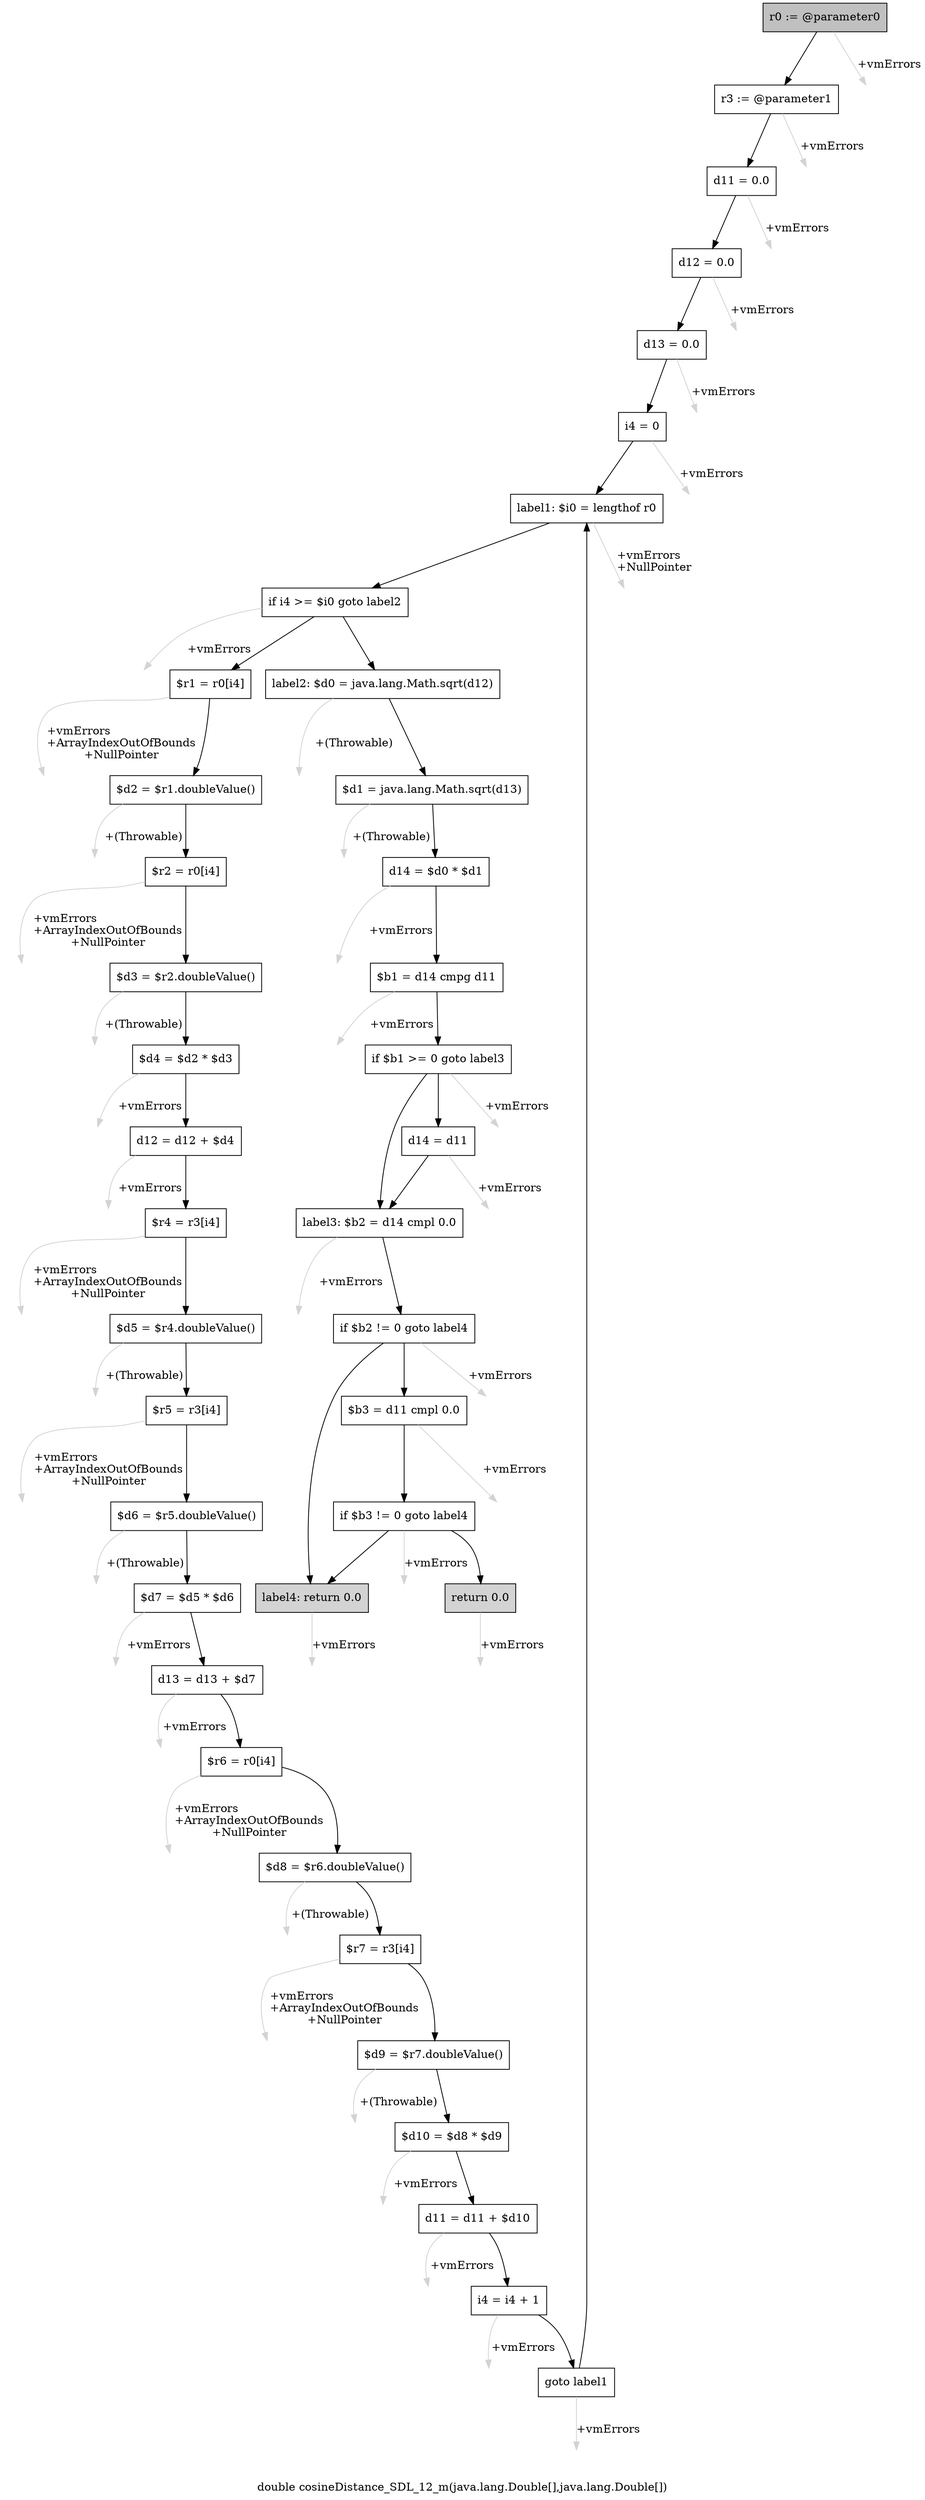 digraph "double cosineDistance_SDL_12_m(java.lang.Double[],java.lang.Double[])" {
    label="double cosineDistance_SDL_12_m(java.lang.Double[],java.lang.Double[])";
    node [shape=box];
    "0" [style=filled,fillcolor=gray,label="r0 := @parameter0",];
    "1" [label="r3 := @parameter1",];
    "0"->"1" [color=black,];
    "40" [style=invis,label="Esc",];
    "0"->"40" [color=lightgray,label="\l+vmErrors",];
    "2" [label="d11 = 0.0",];
    "1"->"2" [color=black,];
    "41" [style=invis,label="Esc",];
    "1"->"41" [color=lightgray,label="\l+vmErrors",];
    "3" [label="d12 = 0.0",];
    "2"->"3" [color=black,];
    "42" [style=invis,label="Esc",];
    "2"->"42" [color=lightgray,label="\l+vmErrors",];
    "4" [label="d13 = 0.0",];
    "3"->"4" [color=black,];
    "43" [style=invis,label="Esc",];
    "3"->"43" [color=lightgray,label="\l+vmErrors",];
    "5" [label="i4 = 0",];
    "4"->"5" [color=black,];
    "44" [style=invis,label="Esc",];
    "4"->"44" [color=lightgray,label="\l+vmErrors",];
    "6" [label="label1: $i0 = lengthof r0",];
    "5"->"6" [color=black,];
    "45" [style=invis,label="Esc",];
    "5"->"45" [color=lightgray,label="\l+vmErrors",];
    "7" [label="if i4 >= $i0 goto label2",];
    "6"->"7" [color=black,];
    "46" [style=invis,label="Esc",];
    "6"->"46" [color=lightgray,label="\l+vmErrors\l+NullPointer",];
    "8" [label="$r1 = r0[i4]",];
    "7"->"8" [color=black,];
    "28" [label="label2: $d0 = java.lang.Math.sqrt(d12)",];
    "7"->"28" [color=black,];
    "47" [style=invis,label="Esc",];
    "7"->"47" [color=lightgray,label="\l+vmErrors",];
    "9" [label="$d2 = $r1.doubleValue()",];
    "8"->"9" [color=black,];
    "48" [style=invis,label="Esc",];
    "8"->"48" [color=lightgray,label="\l+vmErrors\l+ArrayIndexOutOfBounds\l+NullPointer",];
    "10" [label="$r2 = r0[i4]",];
    "9"->"10" [color=black,];
    "49" [style=invis,label="Esc",];
    "9"->"49" [color=lightgray,label="\l+(Throwable)",];
    "11" [label="$d3 = $r2.doubleValue()",];
    "10"->"11" [color=black,];
    "50" [style=invis,label="Esc",];
    "10"->"50" [color=lightgray,label="\l+vmErrors\l+ArrayIndexOutOfBounds\l+NullPointer",];
    "12" [label="$d4 = $d2 * $d3",];
    "11"->"12" [color=black,];
    "51" [style=invis,label="Esc",];
    "11"->"51" [color=lightgray,label="\l+(Throwable)",];
    "13" [label="d12 = d12 + $d4",];
    "12"->"13" [color=black,];
    "52" [style=invis,label="Esc",];
    "12"->"52" [color=lightgray,label="\l+vmErrors",];
    "14" [label="$r4 = r3[i4]",];
    "13"->"14" [color=black,];
    "53" [style=invis,label="Esc",];
    "13"->"53" [color=lightgray,label="\l+vmErrors",];
    "15" [label="$d5 = $r4.doubleValue()",];
    "14"->"15" [color=black,];
    "54" [style=invis,label="Esc",];
    "14"->"54" [color=lightgray,label="\l+vmErrors\l+ArrayIndexOutOfBounds\l+NullPointer",];
    "16" [label="$r5 = r3[i4]",];
    "15"->"16" [color=black,];
    "55" [style=invis,label="Esc",];
    "15"->"55" [color=lightgray,label="\l+(Throwable)",];
    "17" [label="$d6 = $r5.doubleValue()",];
    "16"->"17" [color=black,];
    "56" [style=invis,label="Esc",];
    "16"->"56" [color=lightgray,label="\l+vmErrors\l+ArrayIndexOutOfBounds\l+NullPointer",];
    "18" [label="$d7 = $d5 * $d6",];
    "17"->"18" [color=black,];
    "57" [style=invis,label="Esc",];
    "17"->"57" [color=lightgray,label="\l+(Throwable)",];
    "19" [label="d13 = d13 + $d7",];
    "18"->"19" [color=black,];
    "58" [style=invis,label="Esc",];
    "18"->"58" [color=lightgray,label="\l+vmErrors",];
    "20" [label="$r6 = r0[i4]",];
    "19"->"20" [color=black,];
    "59" [style=invis,label="Esc",];
    "19"->"59" [color=lightgray,label="\l+vmErrors",];
    "21" [label="$d8 = $r6.doubleValue()",];
    "20"->"21" [color=black,];
    "60" [style=invis,label="Esc",];
    "20"->"60" [color=lightgray,label="\l+vmErrors\l+ArrayIndexOutOfBounds\l+NullPointer",];
    "22" [label="$r7 = r3[i4]",];
    "21"->"22" [color=black,];
    "61" [style=invis,label="Esc",];
    "21"->"61" [color=lightgray,label="\l+(Throwable)",];
    "23" [label="$d9 = $r7.doubleValue()",];
    "22"->"23" [color=black,];
    "62" [style=invis,label="Esc",];
    "22"->"62" [color=lightgray,label="\l+vmErrors\l+ArrayIndexOutOfBounds\l+NullPointer",];
    "24" [label="$d10 = $d8 * $d9",];
    "23"->"24" [color=black,];
    "63" [style=invis,label="Esc",];
    "23"->"63" [color=lightgray,label="\l+(Throwable)",];
    "25" [label="d11 = d11 + $d10",];
    "24"->"25" [color=black,];
    "64" [style=invis,label="Esc",];
    "24"->"64" [color=lightgray,label="\l+vmErrors",];
    "26" [label="i4 = i4 + 1",];
    "25"->"26" [color=black,];
    "65" [style=invis,label="Esc",];
    "25"->"65" [color=lightgray,label="\l+vmErrors",];
    "27" [label="goto label1",];
    "26"->"27" [color=black,];
    "66" [style=invis,label="Esc",];
    "26"->"66" [color=lightgray,label="\l+vmErrors",];
    "27"->"6" [color=black,];
    "67" [style=invis,label="Esc",];
    "27"->"67" [color=lightgray,label="\l+vmErrors",];
    "29" [label="$d1 = java.lang.Math.sqrt(d13)",];
    "28"->"29" [color=black,];
    "68" [style=invis,label="Esc",];
    "28"->"68" [color=lightgray,label="\l+(Throwable)",];
    "30" [label="d14 = $d0 * $d1",];
    "29"->"30" [color=black,];
    "69" [style=invis,label="Esc",];
    "29"->"69" [color=lightgray,label="\l+(Throwable)",];
    "31" [label="$b1 = d14 cmpg d11",];
    "30"->"31" [color=black,];
    "70" [style=invis,label="Esc",];
    "30"->"70" [color=lightgray,label="\l+vmErrors",];
    "32" [label="if $b1 >= 0 goto label3",];
    "31"->"32" [color=black,];
    "71" [style=invis,label="Esc",];
    "31"->"71" [color=lightgray,label="\l+vmErrors",];
    "33" [label="d14 = d11",];
    "32"->"33" [color=black,];
    "34" [label="label3: $b2 = d14 cmpl 0.0",];
    "32"->"34" [color=black,];
    "72" [style=invis,label="Esc",];
    "32"->"72" [color=lightgray,label="\l+vmErrors",];
    "33"->"34" [color=black,];
    "73" [style=invis,label="Esc",];
    "33"->"73" [color=lightgray,label="\l+vmErrors",];
    "35" [label="if $b2 != 0 goto label4",];
    "34"->"35" [color=black,];
    "74" [style=invis,label="Esc",];
    "34"->"74" [color=lightgray,label="\l+vmErrors",];
    "36" [label="$b3 = d11 cmpl 0.0",];
    "35"->"36" [color=black,];
    "39" [style=filled,fillcolor=lightgray,label="label4: return 0.0",];
    "35"->"39" [color=black,];
    "75" [style=invis,label="Esc",];
    "35"->"75" [color=lightgray,label="\l+vmErrors",];
    "37" [label="if $b3 != 0 goto label4",];
    "36"->"37" [color=black,];
    "76" [style=invis,label="Esc",];
    "36"->"76" [color=lightgray,label="\l+vmErrors",];
    "38" [style=filled,fillcolor=lightgray,label="return 0.0",];
    "37"->"38" [color=black,];
    "37"->"39" [color=black,];
    "77" [style=invis,label="Esc",];
    "37"->"77" [color=lightgray,label="\l+vmErrors",];
    "78" [style=invis,label="Esc",];
    "38"->"78" [color=lightgray,label="\l+vmErrors",];
    "79" [style=invis,label="Esc",];
    "39"->"79" [color=lightgray,label="\l+vmErrors",];
}
